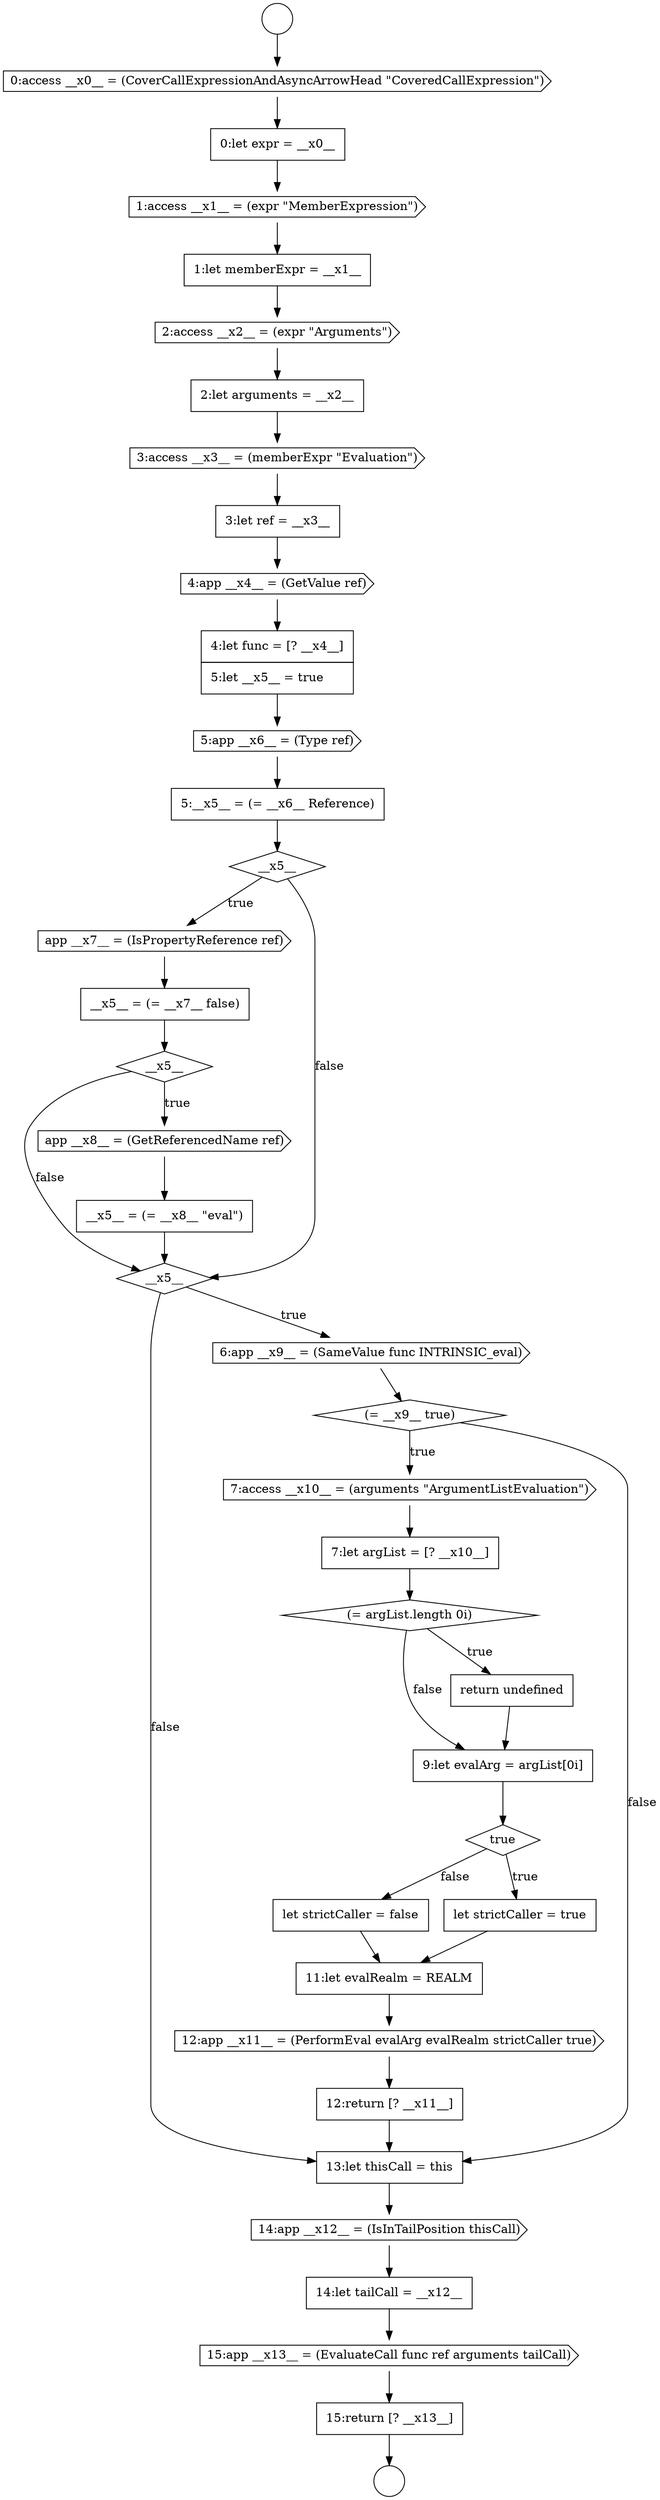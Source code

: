 digraph {
  node4665 [shape=none, margin=0, label=<<font color="black">
    <table border="0" cellborder="1" cellspacing="0" cellpadding="10">
      <tr><td align="left">9:let evalArg = argList[0i]</td></tr>
    </table>
  </font>> color="black" fillcolor="white" style=filled]
  node4654 [shape=none, margin=0, label=<<font color="black">
    <table border="0" cellborder="1" cellspacing="0" cellpadding="10">
      <tr><td align="left">__x5__ = (= __x7__ false)</td></tr>
    </table>
  </font>> color="black" fillcolor="white" style=filled]
  node4661 [shape=cds, label=<<font color="black">7:access __x10__ = (arguments &quot;ArgumentListEvaluation&quot;)</font>> color="black" fillcolor="white" style=filled]
  node4668 [shape=none, margin=0, label=<<font color="black">
    <table border="0" cellborder="1" cellspacing="0" cellpadding="10">
      <tr><td align="left">let strictCaller = false</td></tr>
    </table>
  </font>> color="black" fillcolor="white" style=filled]
  node4644 [shape=cds, label=<<font color="black">2:access __x2__ = (expr &quot;Arguments&quot;)</font>> color="black" fillcolor="white" style=filled]
  node4657 [shape=none, margin=0, label=<<font color="black">
    <table border="0" cellborder="1" cellspacing="0" cellpadding="10">
      <tr><td align="left">__x5__ = (= __x8__ &quot;eval&quot;)</td></tr>
    </table>
  </font>> color="black" fillcolor="white" style=filled]
  node4662 [shape=none, margin=0, label=<<font color="black">
    <table border="0" cellborder="1" cellspacing="0" cellpadding="10">
      <tr><td align="left">7:let argList = [? __x10__]</td></tr>
    </table>
  </font>> color="black" fillcolor="white" style=filled]
  node4667 [shape=none, margin=0, label=<<font color="black">
    <table border="0" cellborder="1" cellspacing="0" cellpadding="10">
      <tr><td align="left">let strictCaller = true</td></tr>
    </table>
  </font>> color="black" fillcolor="white" style=filled]
  node4652 [shape=diamond, label=<<font color="black">__x5__</font>> color="black" fillcolor="white" style=filled]
  node4671 [shape=none, margin=0, label=<<font color="black">
    <table border="0" cellborder="1" cellspacing="0" cellpadding="10">
      <tr><td align="left">12:return [? __x11__]</td></tr>
    </table>
  </font>> color="black" fillcolor="white" style=filled]
  node4666 [shape=diamond, label=<<font color="black">true</font>> color="black" fillcolor="white" style=filled]
  node4649 [shape=none, margin=0, label=<<font color="black">
    <table border="0" cellborder="1" cellspacing="0" cellpadding="10">
      <tr><td align="left">4:let func = [? __x4__]</td></tr>
      <tr><td align="left">5:let __x5__ = true</td></tr>
    </table>
  </font>> color="black" fillcolor="white" style=filled]
  node4647 [shape=none, margin=0, label=<<font color="black">
    <table border="0" cellborder="1" cellspacing="0" cellpadding="10">
      <tr><td align="left">3:let ref = __x3__</td></tr>
    </table>
  </font>> color="black" fillcolor="white" style=filled]
  node4638 [shape=circle label=" " color="black" fillcolor="white" style=filled]
  node4650 [shape=cds, label=<<font color="black">5:app __x6__ = (Type ref)</font>> color="black" fillcolor="white" style=filled]
  node4664 [shape=none, margin=0, label=<<font color="black">
    <table border="0" cellborder="1" cellspacing="0" cellpadding="10">
      <tr><td align="left">return undefined</td></tr>
    </table>
  </font>> color="black" fillcolor="white" style=filled]
  node4675 [shape=cds, label=<<font color="black">15:app __x13__ = (EvaluateCall func ref arguments tailCall)</font>> color="black" fillcolor="white" style=filled]
  node4669 [shape=none, margin=0, label=<<font color="black">
    <table border="0" cellborder="1" cellspacing="0" cellpadding="10">
      <tr><td align="left">11:let evalRealm = REALM</td></tr>
    </table>
  </font>> color="black" fillcolor="white" style=filled]
  node4660 [shape=diamond, label=<<font color="black">(= __x9__ true)</font>> color="black" fillcolor="white" style=filled]
  node4643 [shape=none, margin=0, label=<<font color="black">
    <table border="0" cellborder="1" cellspacing="0" cellpadding="10">
      <tr><td align="left">1:let memberExpr = __x1__</td></tr>
    </table>
  </font>> color="black" fillcolor="white" style=filled]
  node4676 [shape=none, margin=0, label=<<font color="black">
    <table border="0" cellborder="1" cellspacing="0" cellpadding="10">
      <tr><td align="left">15:return [? __x13__]</td></tr>
    </table>
  </font>> color="black" fillcolor="white" style=filled]
  node4653 [shape=cds, label=<<font color="black">app __x7__ = (IsPropertyReference ref)</font>> color="black" fillcolor="white" style=filled]
  node4648 [shape=cds, label=<<font color="black">4:app __x4__ = (GetValue ref)</font>> color="black" fillcolor="white" style=filled]
  node4645 [shape=none, margin=0, label=<<font color="black">
    <table border="0" cellborder="1" cellspacing="0" cellpadding="10">
      <tr><td align="left">2:let arguments = __x2__</td></tr>
    </table>
  </font>> color="black" fillcolor="white" style=filled]
  node4672 [shape=none, margin=0, label=<<font color="black">
    <table border="0" cellborder="1" cellspacing="0" cellpadding="10">
      <tr><td align="left">13:let thisCall = this</td></tr>
    </table>
  </font>> color="black" fillcolor="white" style=filled]
  node4640 [shape=cds, label=<<font color="black">0:access __x0__ = (CoverCallExpressionAndAsyncArrowHead &quot;CoveredCallExpression&quot;)</font>> color="black" fillcolor="white" style=filled]
  node4658 [shape=diamond, label=<<font color="black">__x5__</font>> color="black" fillcolor="white" style=filled]
  node4673 [shape=cds, label=<<font color="black">14:app __x12__ = (IsInTailPosition thisCall)</font>> color="black" fillcolor="white" style=filled]
  node4641 [shape=none, margin=0, label=<<font color="black">
    <table border="0" cellborder="1" cellspacing="0" cellpadding="10">
      <tr><td align="left">0:let expr = __x0__</td></tr>
    </table>
  </font>> color="black" fillcolor="white" style=filled]
  node4639 [shape=circle label=" " color="black" fillcolor="white" style=filled]
  node4651 [shape=none, margin=0, label=<<font color="black">
    <table border="0" cellborder="1" cellspacing="0" cellpadding="10">
      <tr><td align="left">5:__x5__ = (= __x6__ Reference)</td></tr>
    </table>
  </font>> color="black" fillcolor="white" style=filled]
  node4656 [shape=cds, label=<<font color="black">app __x8__ = (GetReferencedName ref)</font>> color="black" fillcolor="white" style=filled]
  node4646 [shape=cds, label=<<font color="black">3:access __x3__ = (memberExpr &quot;Evaluation&quot;)</font>> color="black" fillcolor="white" style=filled]
  node4670 [shape=cds, label=<<font color="black">12:app __x11__ = (PerformEval evalArg evalRealm strictCaller true)</font>> color="black" fillcolor="white" style=filled]
  node4663 [shape=diamond, label=<<font color="black">(= argList.length 0i)</font>> color="black" fillcolor="white" style=filled]
  node4659 [shape=cds, label=<<font color="black">6:app __x9__ = (SameValue func INTRINSIC_eval)</font>> color="black" fillcolor="white" style=filled]
  node4674 [shape=none, margin=0, label=<<font color="black">
    <table border="0" cellborder="1" cellspacing="0" cellpadding="10">
      <tr><td align="left">14:let tailCall = __x12__</td></tr>
    </table>
  </font>> color="black" fillcolor="white" style=filled]
  node4655 [shape=diamond, label=<<font color="black">__x5__</font>> color="black" fillcolor="white" style=filled]
  node4642 [shape=cds, label=<<font color="black">1:access __x1__ = (expr &quot;MemberExpression&quot;)</font>> color="black" fillcolor="white" style=filled]
  node4665 -> node4666 [ color="black"]
  node4644 -> node4645 [ color="black"]
  node4662 -> node4663 [ color="black"]
  node4649 -> node4650 [ color="black"]
  node4667 -> node4669 [ color="black"]
  node4663 -> node4664 [label=<<font color="black">true</font>> color="black"]
  node4663 -> node4665 [label=<<font color="black">false</font>> color="black"]
  node4653 -> node4654 [ color="black"]
  node4648 -> node4649 [ color="black"]
  node4641 -> node4642 [ color="black"]
  node4660 -> node4661 [label=<<font color="black">true</font>> color="black"]
  node4660 -> node4672 [label=<<font color="black">false</font>> color="black"]
  node4651 -> node4652 [ color="black"]
  node4674 -> node4675 [ color="black"]
  node4664 -> node4665 [ color="black"]
  node4659 -> node4660 [ color="black"]
  node4666 -> node4667 [label=<<font color="black">true</font>> color="black"]
  node4666 -> node4668 [label=<<font color="black">false</font>> color="black"]
  node4654 -> node4655 [ color="black"]
  node4661 -> node4662 [ color="black"]
  node4671 -> node4672 [ color="black"]
  node4643 -> node4644 [ color="black"]
  node4658 -> node4659 [label=<<font color="black">true</font>> color="black"]
  node4658 -> node4672 [label=<<font color="black">false</font>> color="black"]
  node4656 -> node4657 [ color="black"]
  node4676 -> node4639 [ color="black"]
  node4647 -> node4648 [ color="black"]
  node4646 -> node4647 [ color="black"]
  node4640 -> node4641 [ color="black"]
  node4668 -> node4669 [ color="black"]
  node4669 -> node4670 [ color="black"]
  node4670 -> node4671 [ color="black"]
  node4673 -> node4674 [ color="black"]
  node4675 -> node4676 [ color="black"]
  node4652 -> node4653 [label=<<font color="black">true</font>> color="black"]
  node4652 -> node4658 [label=<<font color="black">false</font>> color="black"]
  node4657 -> node4658 [ color="black"]
  node4655 -> node4656 [label=<<font color="black">true</font>> color="black"]
  node4655 -> node4658 [label=<<font color="black">false</font>> color="black"]
  node4672 -> node4673 [ color="black"]
  node4645 -> node4646 [ color="black"]
  node4638 -> node4640 [ color="black"]
  node4642 -> node4643 [ color="black"]
  node4650 -> node4651 [ color="black"]
}
